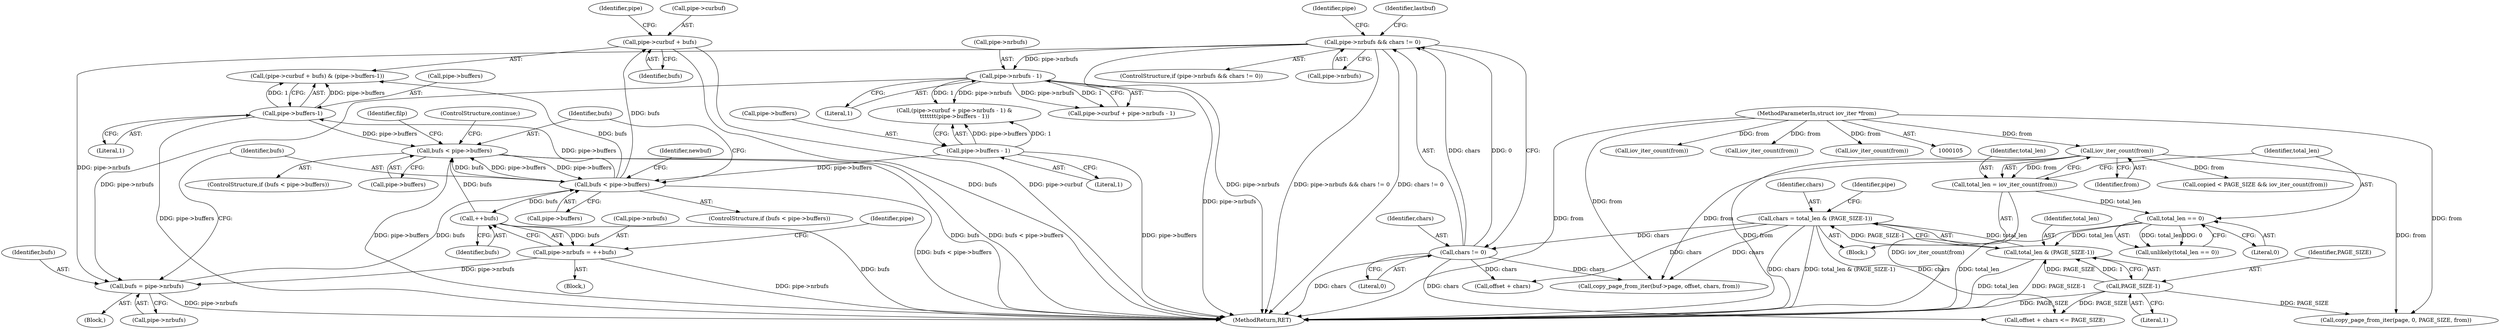 digraph "0_linux_f0d1bec9d58d4c038d0ac958c9af82be6eb18045_1@pointer" {
"1000310" [label="(Call,pipe->curbuf + bufs)"];
"1000300" [label="(Call,bufs < pipe->buffers)"];
"1000294" [label="(Call,bufs = pipe->nrbufs)"];
"1000427" [label="(Call,pipe->nrbufs = ++bufs)"];
"1000431" [label="(Call,++bufs)"];
"1000167" [label="(Call,pipe->nrbufs && chars != 0)"];
"1000171" [label="(Call,chars != 0)"];
"1000159" [label="(Call,chars = total_len & (PAGE_SIZE-1))"];
"1000161" [label="(Call,total_len & (PAGE_SIZE-1))"];
"1000137" [label="(Call,total_len == 0)"];
"1000130" [label="(Call,total_len = iov_iter_count(from))"];
"1000132" [label="(Call,iov_iter_count(from))"];
"1000107" [label="(MethodParameterIn,struct iov_iter *from)"];
"1000163" [label="(Call,PAGE_SIZE-1)"];
"1000183" [label="(Call,pipe->nrbufs - 1)"];
"1000188" [label="(Call,pipe->buffers - 1)"];
"1000444" [label="(Call,bufs < pipe->buffers)"];
"1000315" [label="(Call,pipe->buffers-1)"];
"1000270" [label="(Call,iov_iter_count(from))"];
"1000169" [label="(Identifier,pipe)"];
"1000137" [label="(Call,total_len == 0)"];
"1000166" [label="(ControlStructure,if (pipe->nrbufs && chars != 0))"];
"1000160" [label="(Identifier,chars)"];
"1000136" [label="(Call,unlikely(total_len == 0))"];
"1000184" [label="(Call,pipe->nrbufs)"];
"1000179" [label="(Call,pipe->curbuf + pipe->nrbufs - 1)"];
"1000167" [label="(Call,pipe->nrbufs && chars != 0)"];
"1000279" [label="(Identifier,pipe)"];
"1000172" [label="(Identifier,chars)"];
"1000443" [label="(ControlStructure,if (bufs < pipe->buffers))"];
"1000239" [label="(Call,copy_page_from_iter(buf->page, offset, chars, from))"];
"1000274" [label="(Block,)"];
"1000315" [label="(Call,pipe->buffers-1)"];
"1000317" [label="(Identifier,pipe)"];
"1000107" [label="(MethodParameterIn,struct iov_iter *from)"];
"1000133" [label="(Identifier,from)"];
"1000165" [label="(Literal,1)"];
"1000309" [label="(Call,(pipe->curbuf + bufs) & (pipe->buffers-1))"];
"1000178" [label="(Call,(pipe->curbuf + pipe->nrbufs - 1) &\n\t\t\t\t\t\t\t(pipe->buffers - 1))"];
"1000316" [label="(Call,pipe->buffers)"];
"1000161" [label="(Call,total_len & (PAGE_SIZE-1))"];
"1000368" [label="(Call,copied < PAGE_SIZE && iov_iter_count(from))"];
"1000431" [label="(Call,++bufs)"];
"1000311" [label="(Call,pipe->curbuf)"];
"1000449" [label="(ControlStructure,continue;)"];
"1000314" [label="(Identifier,bufs)"];
"1000132" [label="(Call,iov_iter_count(from))"];
"1000446" [label="(Call,pipe->buffers)"];
"1000308" [label="(Identifier,newbuf)"];
"1000177" [label="(Identifier,lastbuf)"];
"1000188" [label="(Call,pipe->buffers - 1)"];
"1000296" [label="(Call,pipe->nrbufs)"];
"1000189" [label="(Call,pipe->buffers)"];
"1000295" [label="(Identifier,bufs)"];
"1000305" [label="(Block,)"];
"1000187" [label="(Literal,1)"];
"1000131" [label="(Identifier,total_len)"];
"1000432" [label="(Identifier,bufs)"];
"1000164" [label="(Identifier,PAGE_SIZE)"];
"1000163" [label="(Call,PAGE_SIZE-1)"];
"1000310" [label="(Call,pipe->curbuf + bufs)"];
"1000361" [label="(Call,copy_page_from_iter(page, 0, PAGE_SIZE, from))"];
"1000159" [label="(Call,chars = total_len & (PAGE_SIZE-1))"];
"1000301" [label="(Identifier,bufs)"];
"1000302" [label="(Call,pipe->buffers)"];
"1000173" [label="(Literal,0)"];
"1000192" [label="(Literal,1)"];
"1000427" [label="(Call,pipe->nrbufs = ++bufs)"];
"1000444" [label="(Call,bufs < pipe->buffers)"];
"1000372" [label="(Call,iov_iter_count(from))"];
"1000108" [label="(Block,)"];
"1000440" [label="(Call,iov_iter_count(from))"];
"1000222" [label="(Call,offset + chars <= PAGE_SIZE)"];
"1000139" [label="(Literal,0)"];
"1000168" [label="(Call,pipe->nrbufs)"];
"1000557" [label="(MethodReturn,RET)"];
"1000435" [label="(Identifier,pipe)"];
"1000183" [label="(Call,pipe->nrbufs - 1)"];
"1000171" [label="(Call,chars != 0)"];
"1000223" [label="(Call,offset + chars)"];
"1000162" [label="(Identifier,total_len)"];
"1000445" [label="(Identifier,bufs)"];
"1000138" [label="(Identifier,total_len)"];
"1000319" [label="(Literal,1)"];
"1000300" [label="(Call,bufs < pipe->buffers)"];
"1000299" [label="(ControlStructure,if (bufs < pipe->buffers))"];
"1000294" [label="(Call,bufs = pipe->nrbufs)"];
"1000428" [label="(Call,pipe->nrbufs)"];
"1000130" [label="(Call,total_len = iov_iter_count(from))"];
"1000453" [label="(Identifier,filp)"];
"1000310" -> "1000309"  [label="AST: "];
"1000310" -> "1000314"  [label="CFG: "];
"1000311" -> "1000310"  [label="AST: "];
"1000314" -> "1000310"  [label="AST: "];
"1000317" -> "1000310"  [label="CFG: "];
"1000310" -> "1000557"  [label="DDG: pipe->curbuf"];
"1000310" -> "1000557"  [label="DDG: bufs"];
"1000300" -> "1000310"  [label="DDG: bufs"];
"1000300" -> "1000299"  [label="AST: "];
"1000300" -> "1000302"  [label="CFG: "];
"1000301" -> "1000300"  [label="AST: "];
"1000302" -> "1000300"  [label="AST: "];
"1000308" -> "1000300"  [label="CFG: "];
"1000445" -> "1000300"  [label="CFG: "];
"1000300" -> "1000557"  [label="DDG: bufs < pipe->buffers"];
"1000294" -> "1000300"  [label="DDG: bufs"];
"1000188" -> "1000300"  [label="DDG: pipe->buffers"];
"1000444" -> "1000300"  [label="DDG: pipe->buffers"];
"1000300" -> "1000309"  [label="DDG: bufs"];
"1000300" -> "1000315"  [label="DDG: pipe->buffers"];
"1000300" -> "1000431"  [label="DDG: bufs"];
"1000300" -> "1000444"  [label="DDG: bufs"];
"1000300" -> "1000444"  [label="DDG: pipe->buffers"];
"1000294" -> "1000274"  [label="AST: "];
"1000294" -> "1000296"  [label="CFG: "];
"1000295" -> "1000294"  [label="AST: "];
"1000296" -> "1000294"  [label="AST: "];
"1000301" -> "1000294"  [label="CFG: "];
"1000294" -> "1000557"  [label="DDG: pipe->nrbufs"];
"1000427" -> "1000294"  [label="DDG: pipe->nrbufs"];
"1000167" -> "1000294"  [label="DDG: pipe->nrbufs"];
"1000183" -> "1000294"  [label="DDG: pipe->nrbufs"];
"1000427" -> "1000305"  [label="AST: "];
"1000427" -> "1000431"  [label="CFG: "];
"1000428" -> "1000427"  [label="AST: "];
"1000431" -> "1000427"  [label="AST: "];
"1000435" -> "1000427"  [label="CFG: "];
"1000427" -> "1000557"  [label="DDG: pipe->nrbufs"];
"1000431" -> "1000427"  [label="DDG: bufs"];
"1000431" -> "1000432"  [label="CFG: "];
"1000432" -> "1000431"  [label="AST: "];
"1000431" -> "1000557"  [label="DDG: bufs"];
"1000431" -> "1000444"  [label="DDG: bufs"];
"1000167" -> "1000166"  [label="AST: "];
"1000167" -> "1000168"  [label="CFG: "];
"1000167" -> "1000171"  [label="CFG: "];
"1000168" -> "1000167"  [label="AST: "];
"1000171" -> "1000167"  [label="AST: "];
"1000177" -> "1000167"  [label="CFG: "];
"1000279" -> "1000167"  [label="CFG: "];
"1000167" -> "1000557"  [label="DDG: pipe->nrbufs"];
"1000167" -> "1000557"  [label="DDG: pipe->nrbufs && chars != 0"];
"1000167" -> "1000557"  [label="DDG: chars != 0"];
"1000171" -> "1000167"  [label="DDG: chars"];
"1000171" -> "1000167"  [label="DDG: 0"];
"1000167" -> "1000183"  [label="DDG: pipe->nrbufs"];
"1000171" -> "1000173"  [label="CFG: "];
"1000172" -> "1000171"  [label="AST: "];
"1000173" -> "1000171"  [label="AST: "];
"1000171" -> "1000557"  [label="DDG: chars"];
"1000159" -> "1000171"  [label="DDG: chars"];
"1000171" -> "1000222"  [label="DDG: chars"];
"1000171" -> "1000223"  [label="DDG: chars"];
"1000171" -> "1000239"  [label="DDG: chars"];
"1000159" -> "1000108"  [label="AST: "];
"1000159" -> "1000161"  [label="CFG: "];
"1000160" -> "1000159"  [label="AST: "];
"1000161" -> "1000159"  [label="AST: "];
"1000169" -> "1000159"  [label="CFG: "];
"1000159" -> "1000557"  [label="DDG: chars"];
"1000159" -> "1000557"  [label="DDG: total_len & (PAGE_SIZE-1)"];
"1000161" -> "1000159"  [label="DDG: total_len"];
"1000161" -> "1000159"  [label="DDG: PAGE_SIZE-1"];
"1000159" -> "1000222"  [label="DDG: chars"];
"1000159" -> "1000223"  [label="DDG: chars"];
"1000159" -> "1000239"  [label="DDG: chars"];
"1000161" -> "1000163"  [label="CFG: "];
"1000162" -> "1000161"  [label="AST: "];
"1000163" -> "1000161"  [label="AST: "];
"1000161" -> "1000557"  [label="DDG: PAGE_SIZE-1"];
"1000161" -> "1000557"  [label="DDG: total_len"];
"1000137" -> "1000161"  [label="DDG: total_len"];
"1000163" -> "1000161"  [label="DDG: PAGE_SIZE"];
"1000163" -> "1000161"  [label="DDG: 1"];
"1000137" -> "1000136"  [label="AST: "];
"1000137" -> "1000139"  [label="CFG: "];
"1000138" -> "1000137"  [label="AST: "];
"1000139" -> "1000137"  [label="AST: "];
"1000136" -> "1000137"  [label="CFG: "];
"1000137" -> "1000557"  [label="DDG: total_len"];
"1000137" -> "1000136"  [label="DDG: total_len"];
"1000137" -> "1000136"  [label="DDG: 0"];
"1000130" -> "1000137"  [label="DDG: total_len"];
"1000130" -> "1000108"  [label="AST: "];
"1000130" -> "1000132"  [label="CFG: "];
"1000131" -> "1000130"  [label="AST: "];
"1000132" -> "1000130"  [label="AST: "];
"1000138" -> "1000130"  [label="CFG: "];
"1000130" -> "1000557"  [label="DDG: iov_iter_count(from)"];
"1000132" -> "1000130"  [label="DDG: from"];
"1000132" -> "1000133"  [label="CFG: "];
"1000133" -> "1000132"  [label="AST: "];
"1000132" -> "1000557"  [label="DDG: from"];
"1000107" -> "1000132"  [label="DDG: from"];
"1000132" -> "1000239"  [label="DDG: from"];
"1000132" -> "1000361"  [label="DDG: from"];
"1000132" -> "1000368"  [label="DDG: from"];
"1000107" -> "1000105"  [label="AST: "];
"1000107" -> "1000557"  [label="DDG: from"];
"1000107" -> "1000239"  [label="DDG: from"];
"1000107" -> "1000270"  [label="DDG: from"];
"1000107" -> "1000361"  [label="DDG: from"];
"1000107" -> "1000372"  [label="DDG: from"];
"1000107" -> "1000440"  [label="DDG: from"];
"1000163" -> "1000165"  [label="CFG: "];
"1000164" -> "1000163"  [label="AST: "];
"1000165" -> "1000163"  [label="AST: "];
"1000163" -> "1000557"  [label="DDG: PAGE_SIZE"];
"1000163" -> "1000222"  [label="DDG: PAGE_SIZE"];
"1000163" -> "1000361"  [label="DDG: PAGE_SIZE"];
"1000183" -> "1000179"  [label="AST: "];
"1000183" -> "1000187"  [label="CFG: "];
"1000184" -> "1000183"  [label="AST: "];
"1000187" -> "1000183"  [label="AST: "];
"1000179" -> "1000183"  [label="CFG: "];
"1000183" -> "1000557"  [label="DDG: pipe->nrbufs"];
"1000183" -> "1000178"  [label="DDG: pipe->nrbufs"];
"1000183" -> "1000178"  [label="DDG: 1"];
"1000183" -> "1000179"  [label="DDG: pipe->nrbufs"];
"1000183" -> "1000179"  [label="DDG: 1"];
"1000188" -> "1000178"  [label="AST: "];
"1000188" -> "1000192"  [label="CFG: "];
"1000189" -> "1000188"  [label="AST: "];
"1000192" -> "1000188"  [label="AST: "];
"1000178" -> "1000188"  [label="CFG: "];
"1000188" -> "1000557"  [label="DDG: pipe->buffers"];
"1000188" -> "1000178"  [label="DDG: pipe->buffers"];
"1000188" -> "1000178"  [label="DDG: 1"];
"1000444" -> "1000443"  [label="AST: "];
"1000444" -> "1000446"  [label="CFG: "];
"1000445" -> "1000444"  [label="AST: "];
"1000446" -> "1000444"  [label="AST: "];
"1000449" -> "1000444"  [label="CFG: "];
"1000453" -> "1000444"  [label="CFG: "];
"1000444" -> "1000557"  [label="DDG: pipe->buffers"];
"1000444" -> "1000557"  [label="DDG: bufs"];
"1000444" -> "1000557"  [label="DDG: bufs < pipe->buffers"];
"1000315" -> "1000444"  [label="DDG: pipe->buffers"];
"1000315" -> "1000309"  [label="AST: "];
"1000315" -> "1000319"  [label="CFG: "];
"1000316" -> "1000315"  [label="AST: "];
"1000319" -> "1000315"  [label="AST: "];
"1000309" -> "1000315"  [label="CFG: "];
"1000315" -> "1000557"  [label="DDG: pipe->buffers"];
"1000315" -> "1000309"  [label="DDG: pipe->buffers"];
"1000315" -> "1000309"  [label="DDG: 1"];
}
